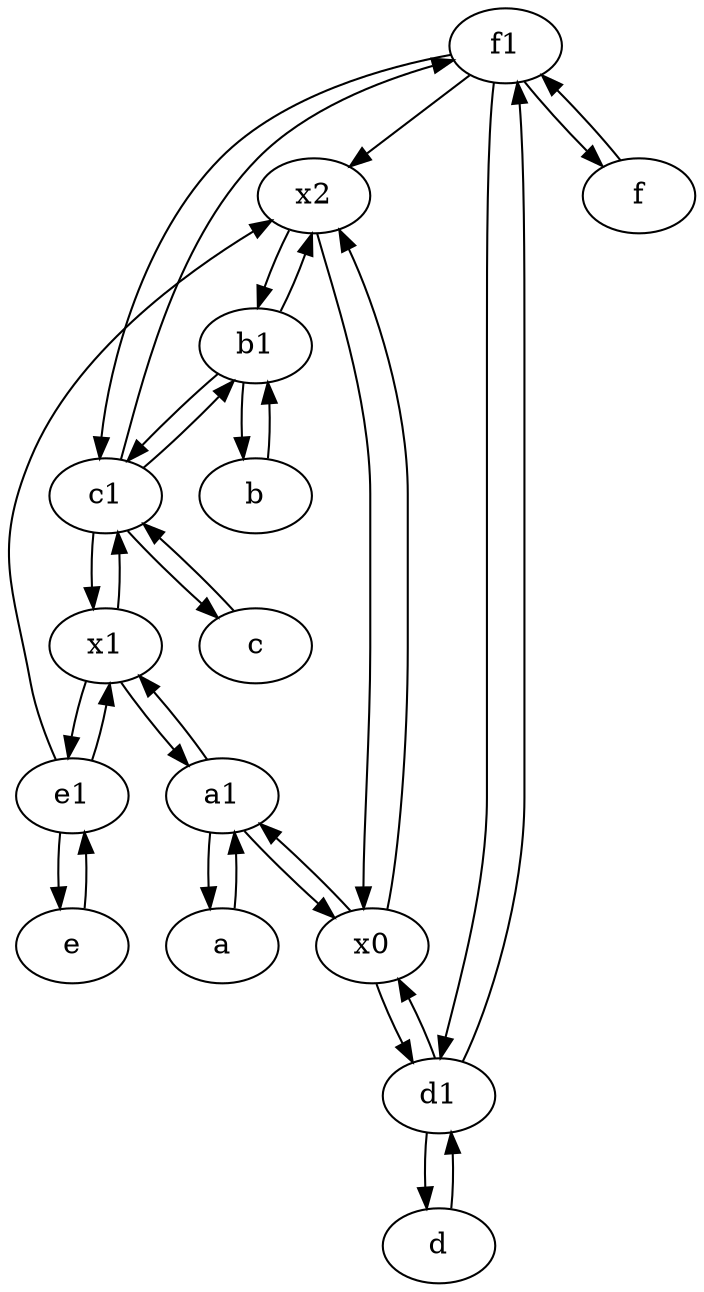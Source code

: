 digraph  {
	f1;
	a [pos="40,10!"];
	c [pos="20,10!"];
	d [pos="20,30!"];
	e [pos="30,50!"];
	b [pos="50,20!"];
	x1;
	e1 [pos="25,45!"];
	x2;
	b1 [pos="45,20!"];
	a1 [pos="40,15!"];
	d1 [pos="25,30!"];
	x0;
	c1 [pos="30,15!"];
	f [pos="15,45!"];
	x1 -> e1;
	c -> c1;
	f1 -> x2;
	f1 -> d1;
	d -> d1;
	x0 -> d1;
	f1 -> c1;
	x2 -> b1;
	b -> b1;
	b1 -> x2;
	e1 -> x1;
	d1 -> d;
	d1 -> f1;
	b1 -> c1;
	a -> a1;
	x0 -> x2;
	a1 -> x1;
	x1 -> a1;
	f -> f1;
	a1 -> a;
	c1 -> c;
	c1 -> b1;
	x0 -> a1;
	b1 -> b;
	x2 -> x0;
	d1 -> x0;
	e1 -> e;
	c1 -> x1;
	c1 -> f1;
	a1 -> x0;
	x1 -> c1;
	f1 -> f;
	e -> e1;
	e1 -> x2;

	}